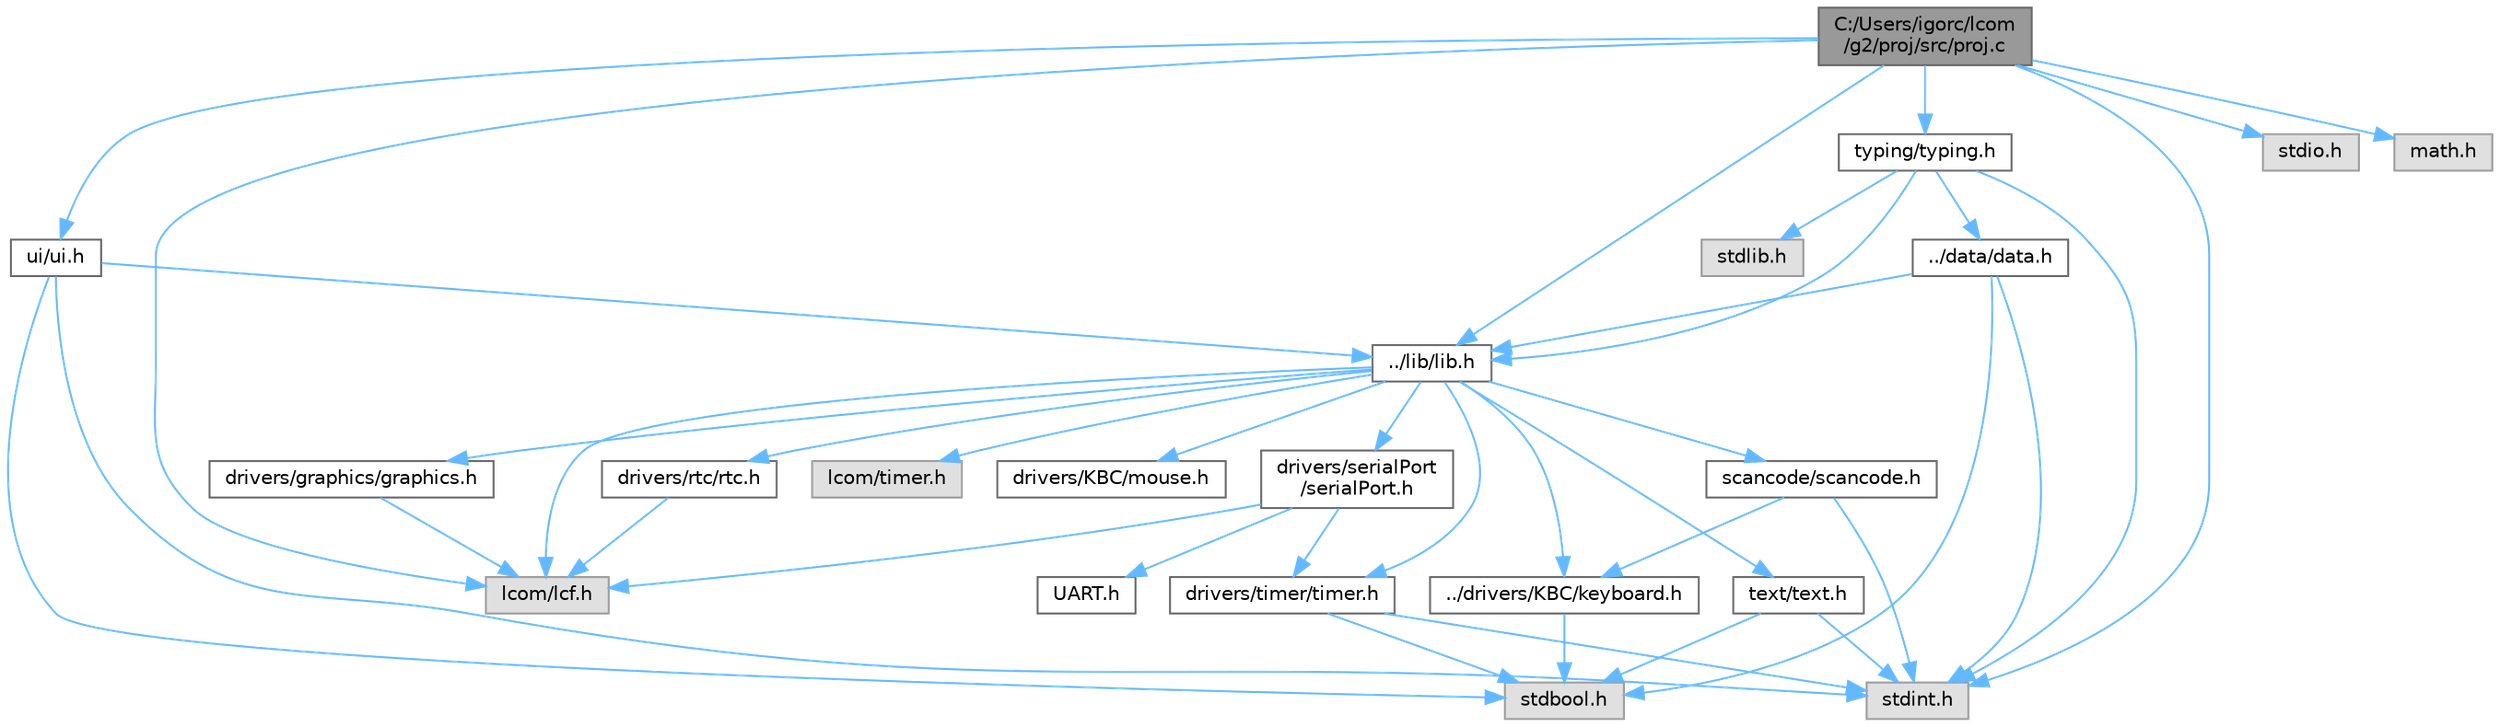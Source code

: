 digraph "C:/Users/igorc/lcom/g2/proj/src/proj.c"
{
 // LATEX_PDF_SIZE
  bgcolor="transparent";
  edge [fontname=Helvetica,fontsize=10,labelfontname=Helvetica,labelfontsize=10];
  node [fontname=Helvetica,fontsize=10,shape=box,height=0.2,width=0.4];
  Node1 [id="Node000001",label="C:/Users/igorc/lcom\l/g2/proj/src/proj.c",height=0.2,width=0.4,color="gray40", fillcolor="grey60", style="filled", fontcolor="black",tooltip=" "];
  Node1 -> Node2 [id="edge40_Node000001_Node000002",color="steelblue1",style="solid",tooltip=" "];
  Node2 [id="Node000002",label="lcom/lcf.h",height=0.2,width=0.4,color="grey60", fillcolor="#E0E0E0", style="filled",tooltip=" "];
  Node1 -> Node3 [id="edge41_Node000001_Node000003",color="steelblue1",style="solid",tooltip=" "];
  Node3 [id="Node000003",label="stdint.h",height=0.2,width=0.4,color="grey60", fillcolor="#E0E0E0", style="filled",tooltip=" "];
  Node1 -> Node4 [id="edge42_Node000001_Node000004",color="steelblue1",style="solid",tooltip=" "];
  Node4 [id="Node000004",label="stdio.h",height=0.2,width=0.4,color="grey60", fillcolor="#E0E0E0", style="filled",tooltip=" "];
  Node1 -> Node5 [id="edge43_Node000001_Node000005",color="steelblue1",style="solid",tooltip=" "];
  Node5 [id="Node000005",label="math.h",height=0.2,width=0.4,color="grey60", fillcolor="#E0E0E0", style="filled",tooltip=" "];
  Node1 -> Node6 [id="edge44_Node000001_Node000006",color="steelblue1",style="solid",tooltip=" "];
  Node6 [id="Node000006",label="typing/typing.h",height=0.2,width=0.4,color="grey40", fillcolor="white", style="filled",URL="$typing_8h.html",tooltip=" "];
  Node6 -> Node7 [id="edge45_Node000006_Node000007",color="steelblue1",style="solid",tooltip=" "];
  Node7 [id="Node000007",label="stdlib.h",height=0.2,width=0.4,color="grey60", fillcolor="#E0E0E0", style="filled",tooltip=" "];
  Node6 -> Node3 [id="edge46_Node000006_Node000003",color="steelblue1",style="solid",tooltip=" "];
  Node6 -> Node8 [id="edge47_Node000006_Node000008",color="steelblue1",style="solid",tooltip=" "];
  Node8 [id="Node000008",label="../lib/lib.h",height=0.2,width=0.4,color="grey40", fillcolor="white", style="filled",URL="$lib_8h.html",tooltip=" "];
  Node8 -> Node2 [id="edge48_Node000008_Node000002",color="steelblue1",style="solid",tooltip=" "];
  Node8 -> Node9 [id="edge49_Node000008_Node000009",color="steelblue1",style="solid",tooltip=" "];
  Node9 [id="Node000009",label="text/text.h",height=0.2,width=0.4,color="grey40", fillcolor="white", style="filled",URL="$text_8h.html",tooltip=" "];
  Node9 -> Node3 [id="edge50_Node000009_Node000003",color="steelblue1",style="solid",tooltip=" "];
  Node9 -> Node10 [id="edge51_Node000009_Node000010",color="steelblue1",style="solid",tooltip=" "];
  Node10 [id="Node000010",label="stdbool.h",height=0.2,width=0.4,color="grey60", fillcolor="#E0E0E0", style="filled",tooltip=" "];
  Node8 -> Node11 [id="edge52_Node000008_Node000011",color="steelblue1",style="solid",tooltip=" "];
  Node11 [id="Node000011",label="scancode/scancode.h",height=0.2,width=0.4,color="grey40", fillcolor="white", style="filled",URL="$scancode_8h.html",tooltip=" "];
  Node11 -> Node3 [id="edge53_Node000011_Node000003",color="steelblue1",style="solid",tooltip=" "];
  Node11 -> Node12 [id="edge54_Node000011_Node000012",color="steelblue1",style="solid",tooltip=" "];
  Node12 [id="Node000012",label="../drivers/KBC/keyboard.h",height=0.2,width=0.4,color="grey40", fillcolor="white", style="filled",URL="$keyboard_8h.html",tooltip=" "];
  Node12 -> Node10 [id="edge55_Node000012_Node000010",color="steelblue1",style="solid",tooltip=" "];
  Node8 -> Node13 [id="edge56_Node000008_Node000013",color="steelblue1",style="solid",tooltip=" "];
  Node13 [id="Node000013",label="lcom/timer.h",height=0.2,width=0.4,color="grey60", fillcolor="#E0E0E0", style="filled",tooltip=" "];
  Node8 -> Node14 [id="edge57_Node000008_Node000014",color="steelblue1",style="solid",tooltip=" "];
  Node14 [id="Node000014",label="drivers/timer/timer.h",height=0.2,width=0.4,color="grey40", fillcolor="white", style="filled",URL="$timer_8h.html",tooltip=" "];
  Node14 -> Node10 [id="edge58_Node000014_Node000010",color="steelblue1",style="solid",tooltip=" "];
  Node14 -> Node3 [id="edge59_Node000014_Node000003",color="steelblue1",style="solid",tooltip=" "];
  Node8 -> Node15 [id="edge60_Node000008_Node000015",color="steelblue1",style="solid",tooltip=" "];
  Node15 [id="Node000015",label="drivers/graphics/graphics.h",height=0.2,width=0.4,color="grey40", fillcolor="white", style="filled",URL="$graphics_8h.html",tooltip=" "];
  Node15 -> Node2 [id="edge61_Node000015_Node000002",color="steelblue1",style="solid",tooltip=" "];
  Node8 -> Node12 [id="edge62_Node000008_Node000012",color="steelblue1",style="solid",tooltip=" "];
  Node8 -> Node16 [id="edge63_Node000008_Node000016",color="steelblue1",style="solid",tooltip=" "];
  Node16 [id="Node000016",label="drivers/KBC/mouse.h",height=0.2,width=0.4,color="grey40", fillcolor="white", style="filled",URL="$mouse_8h.html",tooltip=" "];
  Node8 -> Node17 [id="edge64_Node000008_Node000017",color="steelblue1",style="solid",tooltip=" "];
  Node17 [id="Node000017",label="drivers/serialPort\l/serialPort.h",height=0.2,width=0.4,color="grey40", fillcolor="white", style="filled",URL="$serialPort_8h.html",tooltip=" "];
  Node17 -> Node2 [id="edge65_Node000017_Node000002",color="steelblue1",style="solid",tooltip=" "];
  Node17 -> Node14 [id="edge66_Node000017_Node000014",color="steelblue1",style="solid",tooltip=" "];
  Node17 -> Node18 [id="edge67_Node000017_Node000018",color="steelblue1",style="solid",tooltip=" "];
  Node18 [id="Node000018",label="UART.h",height=0.2,width=0.4,color="grey40", fillcolor="white", style="filled",URL="$UART_8h.html",tooltip=" "];
  Node8 -> Node19 [id="edge68_Node000008_Node000019",color="steelblue1",style="solid",tooltip=" "];
  Node19 [id="Node000019",label="drivers/rtc/rtc.h",height=0.2,width=0.4,color="grey40", fillcolor="white", style="filled",URL="$rtc_8h.html",tooltip=" "];
  Node19 -> Node2 [id="edge69_Node000019_Node000002",color="steelblue1",style="solid",tooltip=" "];
  Node6 -> Node20 [id="edge70_Node000006_Node000020",color="steelblue1",style="solid",tooltip=" "];
  Node20 [id="Node000020",label="../data/data.h",height=0.2,width=0.4,color="grey40", fillcolor="white", style="filled",URL="$data_8h.html",tooltip=" "];
  Node20 -> Node3 [id="edge71_Node000020_Node000003",color="steelblue1",style="solid",tooltip=" "];
  Node20 -> Node10 [id="edge72_Node000020_Node000010",color="steelblue1",style="solid",tooltip=" "];
  Node20 -> Node8 [id="edge73_Node000020_Node000008",color="steelblue1",style="solid",tooltip=" "];
  Node1 -> Node8 [id="edge74_Node000001_Node000008",color="steelblue1",style="solid",tooltip=" "];
  Node1 -> Node21 [id="edge75_Node000001_Node000021",color="steelblue1",style="solid",tooltip=" "];
  Node21 [id="Node000021",label="ui/ui.h",height=0.2,width=0.4,color="grey40", fillcolor="white", style="filled",URL="$ui_8h.html",tooltip=" "];
  Node21 -> Node3 [id="edge76_Node000021_Node000003",color="steelblue1",style="solid",tooltip=" "];
  Node21 -> Node10 [id="edge77_Node000021_Node000010",color="steelblue1",style="solid",tooltip=" "];
  Node21 -> Node8 [id="edge78_Node000021_Node000008",color="steelblue1",style="solid",tooltip=" "];
}
